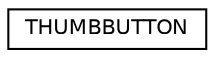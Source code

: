 digraph G
{
  edge [fontname="Helvetica",fontsize="10",labelfontname="Helvetica",labelfontsize="10"];
  node [fontname="Helvetica",fontsize="10",shape=record];
  rankdir=LR;
  Node1 [label="THUMBBUTTON",height=0.2,width=0.4,color="black", fillcolor="white", style="filled",URL="$de/d2d/structTHUMBBUTTON.html"];
}
